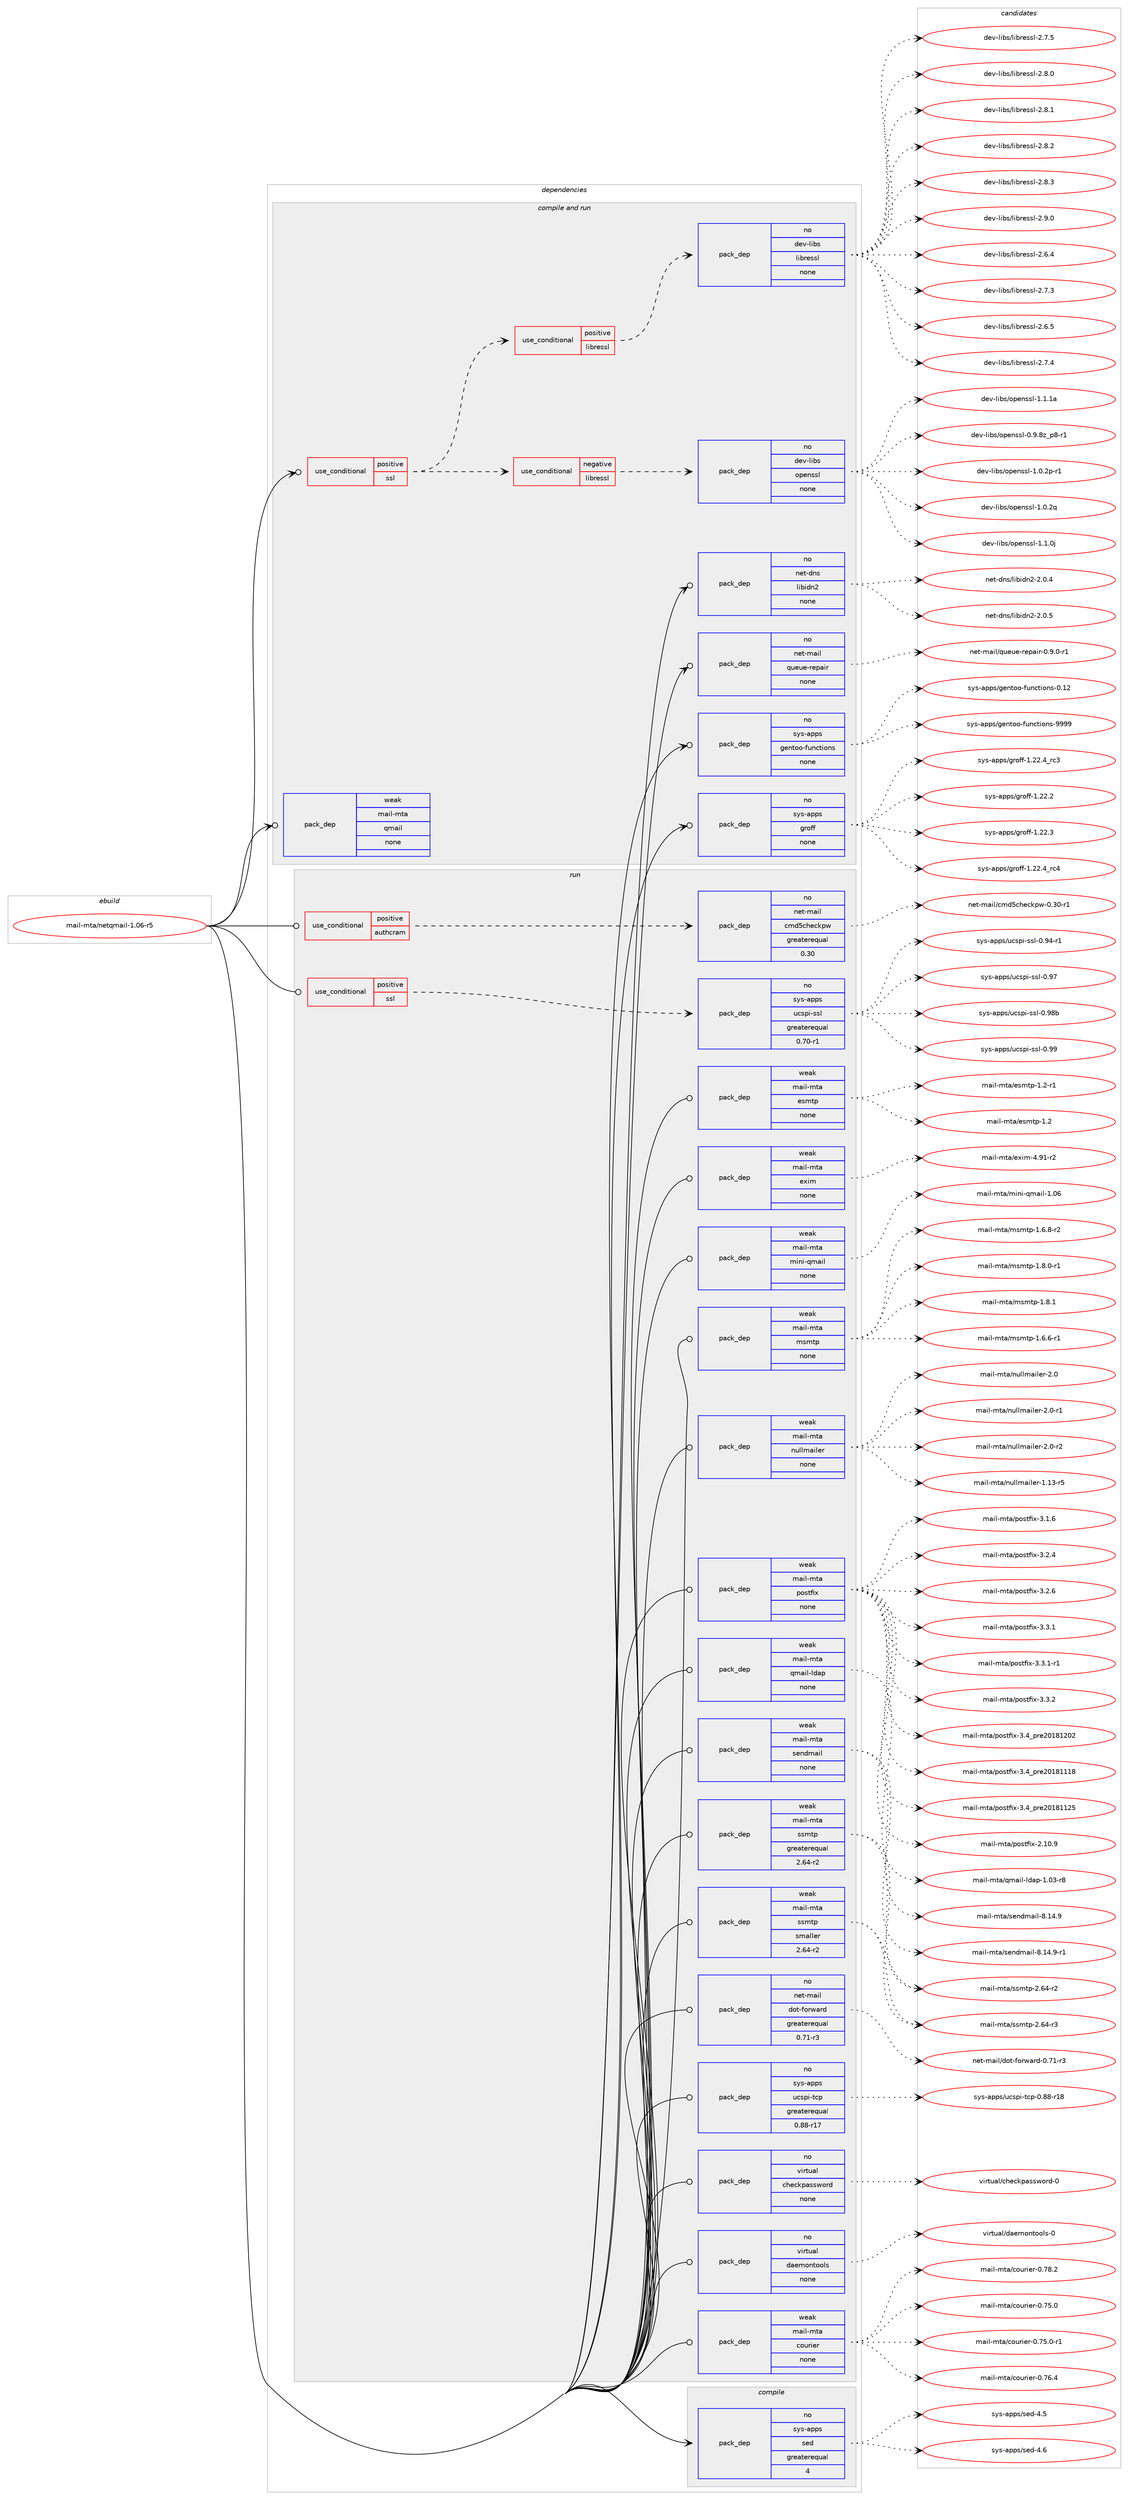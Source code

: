 digraph prolog {

# *************
# Graph options
# *************

newrank=true;
concentrate=true;
compound=true;
graph [rankdir=LR,fontname=Helvetica,fontsize=10,ranksep=1.5];#, ranksep=2.5, nodesep=0.2];
edge  [arrowhead=vee];
node  [fontname=Helvetica,fontsize=10];

# **********
# The ebuild
# **********

subgraph cluster_leftcol {
color=gray;
rank=same;
label=<<i>ebuild</i>>;
id [label="mail-mta/netqmail-1.06-r5", color=red, width=4, href="../mail-mta/netqmail-1.06-r5.svg"];
}

# ****************
# The dependencies
# ****************

subgraph cluster_midcol {
color=gray;
label=<<i>dependencies</i>>;
subgraph cluster_compile {
fillcolor="#eeeeee";
style=filled;
label=<<i>compile</i>>;
subgraph pack2785 {
dependency3343 [label=<<TABLE BORDER="0" CELLBORDER="1" CELLSPACING="0" CELLPADDING="4" WIDTH="220"><TR><TD ROWSPAN="6" CELLPADDING="30">pack_dep</TD></TR><TR><TD WIDTH="110">no</TD></TR><TR><TD>sys-apps</TD></TR><TR><TD>sed</TD></TR><TR><TD>greaterequal</TD></TR><TR><TD>4</TD></TR></TABLE>>, shape=none, color=blue];
}
id:e -> dependency3343:w [weight=20,style="solid",arrowhead="vee"];
}
subgraph cluster_compileandrun {
fillcolor="#eeeeee";
style=filled;
label=<<i>compile and run</i>>;
subgraph cond455 {
dependency3344 [label=<<TABLE BORDER="0" CELLBORDER="1" CELLSPACING="0" CELLPADDING="4"><TR><TD ROWSPAN="3" CELLPADDING="10">use_conditional</TD></TR><TR><TD>positive</TD></TR><TR><TD>ssl</TD></TR></TABLE>>, shape=none, color=red];
subgraph cond456 {
dependency3345 [label=<<TABLE BORDER="0" CELLBORDER="1" CELLSPACING="0" CELLPADDING="4"><TR><TD ROWSPAN="3" CELLPADDING="10">use_conditional</TD></TR><TR><TD>negative</TD></TR><TR><TD>libressl</TD></TR></TABLE>>, shape=none, color=red];
subgraph pack2786 {
dependency3346 [label=<<TABLE BORDER="0" CELLBORDER="1" CELLSPACING="0" CELLPADDING="4" WIDTH="220"><TR><TD ROWSPAN="6" CELLPADDING="30">pack_dep</TD></TR><TR><TD WIDTH="110">no</TD></TR><TR><TD>dev-libs</TD></TR><TR><TD>openssl</TD></TR><TR><TD>none</TD></TR><TR><TD></TD></TR></TABLE>>, shape=none, color=blue];
}
dependency3345:e -> dependency3346:w [weight=20,style="dashed",arrowhead="vee"];
}
dependency3344:e -> dependency3345:w [weight=20,style="dashed",arrowhead="vee"];
subgraph cond457 {
dependency3347 [label=<<TABLE BORDER="0" CELLBORDER="1" CELLSPACING="0" CELLPADDING="4"><TR><TD ROWSPAN="3" CELLPADDING="10">use_conditional</TD></TR><TR><TD>positive</TD></TR><TR><TD>libressl</TD></TR></TABLE>>, shape=none, color=red];
subgraph pack2787 {
dependency3348 [label=<<TABLE BORDER="0" CELLBORDER="1" CELLSPACING="0" CELLPADDING="4" WIDTH="220"><TR><TD ROWSPAN="6" CELLPADDING="30">pack_dep</TD></TR><TR><TD WIDTH="110">no</TD></TR><TR><TD>dev-libs</TD></TR><TR><TD>libressl</TD></TR><TR><TD>none</TD></TR><TR><TD></TD></TR></TABLE>>, shape=none, color=blue];
}
dependency3347:e -> dependency3348:w [weight=20,style="dashed",arrowhead="vee"];
}
dependency3344:e -> dependency3347:w [weight=20,style="dashed",arrowhead="vee"];
}
id:e -> dependency3344:w [weight=20,style="solid",arrowhead="odotvee"];
subgraph pack2788 {
dependency3349 [label=<<TABLE BORDER="0" CELLBORDER="1" CELLSPACING="0" CELLPADDING="4" WIDTH="220"><TR><TD ROWSPAN="6" CELLPADDING="30">pack_dep</TD></TR><TR><TD WIDTH="110">no</TD></TR><TR><TD>net-dns</TD></TR><TR><TD>libidn2</TD></TR><TR><TD>none</TD></TR><TR><TD></TD></TR></TABLE>>, shape=none, color=blue];
}
id:e -> dependency3349:w [weight=20,style="solid",arrowhead="odotvee"];
subgraph pack2789 {
dependency3350 [label=<<TABLE BORDER="0" CELLBORDER="1" CELLSPACING="0" CELLPADDING="4" WIDTH="220"><TR><TD ROWSPAN="6" CELLPADDING="30">pack_dep</TD></TR><TR><TD WIDTH="110">no</TD></TR><TR><TD>net-mail</TD></TR><TR><TD>queue-repair</TD></TR><TR><TD>none</TD></TR><TR><TD></TD></TR></TABLE>>, shape=none, color=blue];
}
id:e -> dependency3350:w [weight=20,style="solid",arrowhead="odotvee"];
subgraph pack2790 {
dependency3351 [label=<<TABLE BORDER="0" CELLBORDER="1" CELLSPACING="0" CELLPADDING="4" WIDTH="220"><TR><TD ROWSPAN="6" CELLPADDING="30">pack_dep</TD></TR><TR><TD WIDTH="110">no</TD></TR><TR><TD>sys-apps</TD></TR><TR><TD>gentoo-functions</TD></TR><TR><TD>none</TD></TR><TR><TD></TD></TR></TABLE>>, shape=none, color=blue];
}
id:e -> dependency3351:w [weight=20,style="solid",arrowhead="odotvee"];
subgraph pack2791 {
dependency3352 [label=<<TABLE BORDER="0" CELLBORDER="1" CELLSPACING="0" CELLPADDING="4" WIDTH="220"><TR><TD ROWSPAN="6" CELLPADDING="30">pack_dep</TD></TR><TR><TD WIDTH="110">no</TD></TR><TR><TD>sys-apps</TD></TR><TR><TD>groff</TD></TR><TR><TD>none</TD></TR><TR><TD></TD></TR></TABLE>>, shape=none, color=blue];
}
id:e -> dependency3352:w [weight=20,style="solid",arrowhead="odotvee"];
subgraph pack2792 {
dependency3353 [label=<<TABLE BORDER="0" CELLBORDER="1" CELLSPACING="0" CELLPADDING="4" WIDTH="220"><TR><TD ROWSPAN="6" CELLPADDING="30">pack_dep</TD></TR><TR><TD WIDTH="110">weak</TD></TR><TR><TD>mail-mta</TD></TR><TR><TD>qmail</TD></TR><TR><TD>none</TD></TR><TR><TD></TD></TR></TABLE>>, shape=none, color=blue];
}
id:e -> dependency3353:w [weight=20,style="solid",arrowhead="odotvee"];
}
subgraph cluster_run {
fillcolor="#eeeeee";
style=filled;
label=<<i>run</i>>;
subgraph cond458 {
dependency3354 [label=<<TABLE BORDER="0" CELLBORDER="1" CELLSPACING="0" CELLPADDING="4"><TR><TD ROWSPAN="3" CELLPADDING="10">use_conditional</TD></TR><TR><TD>positive</TD></TR><TR><TD>authcram</TD></TR></TABLE>>, shape=none, color=red];
subgraph pack2793 {
dependency3355 [label=<<TABLE BORDER="0" CELLBORDER="1" CELLSPACING="0" CELLPADDING="4" WIDTH="220"><TR><TD ROWSPAN="6" CELLPADDING="30">pack_dep</TD></TR><TR><TD WIDTH="110">no</TD></TR><TR><TD>net-mail</TD></TR><TR><TD>cmd5checkpw</TD></TR><TR><TD>greaterequal</TD></TR><TR><TD>0.30</TD></TR></TABLE>>, shape=none, color=blue];
}
dependency3354:e -> dependency3355:w [weight=20,style="dashed",arrowhead="vee"];
}
id:e -> dependency3354:w [weight=20,style="solid",arrowhead="odot"];
subgraph cond459 {
dependency3356 [label=<<TABLE BORDER="0" CELLBORDER="1" CELLSPACING="0" CELLPADDING="4"><TR><TD ROWSPAN="3" CELLPADDING="10">use_conditional</TD></TR><TR><TD>positive</TD></TR><TR><TD>ssl</TD></TR></TABLE>>, shape=none, color=red];
subgraph pack2794 {
dependency3357 [label=<<TABLE BORDER="0" CELLBORDER="1" CELLSPACING="0" CELLPADDING="4" WIDTH="220"><TR><TD ROWSPAN="6" CELLPADDING="30">pack_dep</TD></TR><TR><TD WIDTH="110">no</TD></TR><TR><TD>sys-apps</TD></TR><TR><TD>ucspi-ssl</TD></TR><TR><TD>greaterequal</TD></TR><TR><TD>0.70-r1</TD></TR></TABLE>>, shape=none, color=blue];
}
dependency3356:e -> dependency3357:w [weight=20,style="dashed",arrowhead="vee"];
}
id:e -> dependency3356:w [weight=20,style="solid",arrowhead="odot"];
subgraph pack2795 {
dependency3358 [label=<<TABLE BORDER="0" CELLBORDER="1" CELLSPACING="0" CELLPADDING="4" WIDTH="220"><TR><TD ROWSPAN="6" CELLPADDING="30">pack_dep</TD></TR><TR><TD WIDTH="110">no</TD></TR><TR><TD>net-mail</TD></TR><TR><TD>dot-forward</TD></TR><TR><TD>greaterequal</TD></TR><TR><TD>0.71-r3</TD></TR></TABLE>>, shape=none, color=blue];
}
id:e -> dependency3358:w [weight=20,style="solid",arrowhead="odot"];
subgraph pack2796 {
dependency3359 [label=<<TABLE BORDER="0" CELLBORDER="1" CELLSPACING="0" CELLPADDING="4" WIDTH="220"><TR><TD ROWSPAN="6" CELLPADDING="30">pack_dep</TD></TR><TR><TD WIDTH="110">no</TD></TR><TR><TD>sys-apps</TD></TR><TR><TD>ucspi-tcp</TD></TR><TR><TD>greaterequal</TD></TR><TR><TD>0.88-r17</TD></TR></TABLE>>, shape=none, color=blue];
}
id:e -> dependency3359:w [weight=20,style="solid",arrowhead="odot"];
subgraph pack2797 {
dependency3360 [label=<<TABLE BORDER="0" CELLBORDER="1" CELLSPACING="0" CELLPADDING="4" WIDTH="220"><TR><TD ROWSPAN="6" CELLPADDING="30">pack_dep</TD></TR><TR><TD WIDTH="110">no</TD></TR><TR><TD>virtual</TD></TR><TR><TD>checkpassword</TD></TR><TR><TD>none</TD></TR><TR><TD></TD></TR></TABLE>>, shape=none, color=blue];
}
id:e -> dependency3360:w [weight=20,style="solid",arrowhead="odot"];
subgraph pack2798 {
dependency3361 [label=<<TABLE BORDER="0" CELLBORDER="1" CELLSPACING="0" CELLPADDING="4" WIDTH="220"><TR><TD ROWSPAN="6" CELLPADDING="30">pack_dep</TD></TR><TR><TD WIDTH="110">no</TD></TR><TR><TD>virtual</TD></TR><TR><TD>daemontools</TD></TR><TR><TD>none</TD></TR><TR><TD></TD></TR></TABLE>>, shape=none, color=blue];
}
id:e -> dependency3361:w [weight=20,style="solid",arrowhead="odot"];
subgraph pack2799 {
dependency3362 [label=<<TABLE BORDER="0" CELLBORDER="1" CELLSPACING="0" CELLPADDING="4" WIDTH="220"><TR><TD ROWSPAN="6" CELLPADDING="30">pack_dep</TD></TR><TR><TD WIDTH="110">weak</TD></TR><TR><TD>mail-mta</TD></TR><TR><TD>courier</TD></TR><TR><TD>none</TD></TR><TR><TD></TD></TR></TABLE>>, shape=none, color=blue];
}
id:e -> dependency3362:w [weight=20,style="solid",arrowhead="odot"];
subgraph pack2800 {
dependency3363 [label=<<TABLE BORDER="0" CELLBORDER="1" CELLSPACING="0" CELLPADDING="4" WIDTH="220"><TR><TD ROWSPAN="6" CELLPADDING="30">pack_dep</TD></TR><TR><TD WIDTH="110">weak</TD></TR><TR><TD>mail-mta</TD></TR><TR><TD>esmtp</TD></TR><TR><TD>none</TD></TR><TR><TD></TD></TR></TABLE>>, shape=none, color=blue];
}
id:e -> dependency3363:w [weight=20,style="solid",arrowhead="odot"];
subgraph pack2801 {
dependency3364 [label=<<TABLE BORDER="0" CELLBORDER="1" CELLSPACING="0" CELLPADDING="4" WIDTH="220"><TR><TD ROWSPAN="6" CELLPADDING="30">pack_dep</TD></TR><TR><TD WIDTH="110">weak</TD></TR><TR><TD>mail-mta</TD></TR><TR><TD>exim</TD></TR><TR><TD>none</TD></TR><TR><TD></TD></TR></TABLE>>, shape=none, color=blue];
}
id:e -> dependency3364:w [weight=20,style="solid",arrowhead="odot"];
subgraph pack2802 {
dependency3365 [label=<<TABLE BORDER="0" CELLBORDER="1" CELLSPACING="0" CELLPADDING="4" WIDTH="220"><TR><TD ROWSPAN="6" CELLPADDING="30">pack_dep</TD></TR><TR><TD WIDTH="110">weak</TD></TR><TR><TD>mail-mta</TD></TR><TR><TD>mini-qmail</TD></TR><TR><TD>none</TD></TR><TR><TD></TD></TR></TABLE>>, shape=none, color=blue];
}
id:e -> dependency3365:w [weight=20,style="solid",arrowhead="odot"];
subgraph pack2803 {
dependency3366 [label=<<TABLE BORDER="0" CELLBORDER="1" CELLSPACING="0" CELLPADDING="4" WIDTH="220"><TR><TD ROWSPAN="6" CELLPADDING="30">pack_dep</TD></TR><TR><TD WIDTH="110">weak</TD></TR><TR><TD>mail-mta</TD></TR><TR><TD>msmtp</TD></TR><TR><TD>none</TD></TR><TR><TD></TD></TR></TABLE>>, shape=none, color=blue];
}
id:e -> dependency3366:w [weight=20,style="solid",arrowhead="odot"];
subgraph pack2804 {
dependency3367 [label=<<TABLE BORDER="0" CELLBORDER="1" CELLSPACING="0" CELLPADDING="4" WIDTH="220"><TR><TD ROWSPAN="6" CELLPADDING="30">pack_dep</TD></TR><TR><TD WIDTH="110">weak</TD></TR><TR><TD>mail-mta</TD></TR><TR><TD>nullmailer</TD></TR><TR><TD>none</TD></TR><TR><TD></TD></TR></TABLE>>, shape=none, color=blue];
}
id:e -> dependency3367:w [weight=20,style="solid",arrowhead="odot"];
subgraph pack2805 {
dependency3368 [label=<<TABLE BORDER="0" CELLBORDER="1" CELLSPACING="0" CELLPADDING="4" WIDTH="220"><TR><TD ROWSPAN="6" CELLPADDING="30">pack_dep</TD></TR><TR><TD WIDTH="110">weak</TD></TR><TR><TD>mail-mta</TD></TR><TR><TD>postfix</TD></TR><TR><TD>none</TD></TR><TR><TD></TD></TR></TABLE>>, shape=none, color=blue];
}
id:e -> dependency3368:w [weight=20,style="solid",arrowhead="odot"];
subgraph pack2806 {
dependency3369 [label=<<TABLE BORDER="0" CELLBORDER="1" CELLSPACING="0" CELLPADDING="4" WIDTH="220"><TR><TD ROWSPAN="6" CELLPADDING="30">pack_dep</TD></TR><TR><TD WIDTH="110">weak</TD></TR><TR><TD>mail-mta</TD></TR><TR><TD>qmail-ldap</TD></TR><TR><TD>none</TD></TR><TR><TD></TD></TR></TABLE>>, shape=none, color=blue];
}
id:e -> dependency3369:w [weight=20,style="solid",arrowhead="odot"];
subgraph pack2807 {
dependency3370 [label=<<TABLE BORDER="0" CELLBORDER="1" CELLSPACING="0" CELLPADDING="4" WIDTH="220"><TR><TD ROWSPAN="6" CELLPADDING="30">pack_dep</TD></TR><TR><TD WIDTH="110">weak</TD></TR><TR><TD>mail-mta</TD></TR><TR><TD>sendmail</TD></TR><TR><TD>none</TD></TR><TR><TD></TD></TR></TABLE>>, shape=none, color=blue];
}
id:e -> dependency3370:w [weight=20,style="solid",arrowhead="odot"];
subgraph pack2808 {
dependency3371 [label=<<TABLE BORDER="0" CELLBORDER="1" CELLSPACING="0" CELLPADDING="4" WIDTH="220"><TR><TD ROWSPAN="6" CELLPADDING="30">pack_dep</TD></TR><TR><TD WIDTH="110">weak</TD></TR><TR><TD>mail-mta</TD></TR><TR><TD>ssmtp</TD></TR><TR><TD>greaterequal</TD></TR><TR><TD>2.64-r2</TD></TR></TABLE>>, shape=none, color=blue];
}
id:e -> dependency3371:w [weight=20,style="solid",arrowhead="odot"];
subgraph pack2809 {
dependency3372 [label=<<TABLE BORDER="0" CELLBORDER="1" CELLSPACING="0" CELLPADDING="4" WIDTH="220"><TR><TD ROWSPAN="6" CELLPADDING="30">pack_dep</TD></TR><TR><TD WIDTH="110">weak</TD></TR><TR><TD>mail-mta</TD></TR><TR><TD>ssmtp</TD></TR><TR><TD>smaller</TD></TR><TR><TD>2.64-r2</TD></TR></TABLE>>, shape=none, color=blue];
}
id:e -> dependency3372:w [weight=20,style="solid",arrowhead="odot"];
}
}

# **************
# The candidates
# **************

subgraph cluster_choices {
rank=same;
color=gray;
label=<<i>candidates</i>>;

subgraph choice2785 {
color=black;
nodesep=1;
choice11512111545971121121154711510110045524653 [label="sys-apps/sed-4.5", color=red, width=4,href="../sys-apps/sed-4.5.svg"];
choice11512111545971121121154711510110045524654 [label="sys-apps/sed-4.6", color=red, width=4,href="../sys-apps/sed-4.6.svg"];
dependency3343:e -> choice11512111545971121121154711510110045524653:w [style=dotted,weight="100"];
dependency3343:e -> choice11512111545971121121154711510110045524654:w [style=dotted,weight="100"];
}
subgraph choice2786 {
color=black;
nodesep=1;
choice10010111845108105981154711111210111011511510845484657465612295112564511449 [label="dev-libs/openssl-0.9.8z_p8-r1", color=red, width=4,href="../dev-libs/openssl-0.9.8z_p8-r1.svg"];
choice1001011184510810598115471111121011101151151084549464846501124511449 [label="dev-libs/openssl-1.0.2p-r1", color=red, width=4,href="../dev-libs/openssl-1.0.2p-r1.svg"];
choice100101118451081059811547111112101110115115108454946484650113 [label="dev-libs/openssl-1.0.2q", color=red, width=4,href="../dev-libs/openssl-1.0.2q.svg"];
choice100101118451081059811547111112101110115115108454946494648106 [label="dev-libs/openssl-1.1.0j", color=red, width=4,href="../dev-libs/openssl-1.1.0j.svg"];
choice10010111845108105981154711111210111011511510845494649464997 [label="dev-libs/openssl-1.1.1a", color=red, width=4,href="../dev-libs/openssl-1.1.1a.svg"];
dependency3346:e -> choice10010111845108105981154711111210111011511510845484657465612295112564511449:w [style=dotted,weight="100"];
dependency3346:e -> choice1001011184510810598115471111121011101151151084549464846501124511449:w [style=dotted,weight="100"];
dependency3346:e -> choice100101118451081059811547111112101110115115108454946484650113:w [style=dotted,weight="100"];
dependency3346:e -> choice100101118451081059811547111112101110115115108454946494648106:w [style=dotted,weight="100"];
dependency3346:e -> choice10010111845108105981154711111210111011511510845494649464997:w [style=dotted,weight="100"];
}
subgraph choice2787 {
color=black;
nodesep=1;
choice10010111845108105981154710810598114101115115108455046544652 [label="dev-libs/libressl-2.6.4", color=red, width=4,href="../dev-libs/libressl-2.6.4.svg"];
choice10010111845108105981154710810598114101115115108455046554651 [label="dev-libs/libressl-2.7.3", color=red, width=4,href="../dev-libs/libressl-2.7.3.svg"];
choice10010111845108105981154710810598114101115115108455046544653 [label="dev-libs/libressl-2.6.5", color=red, width=4,href="../dev-libs/libressl-2.6.5.svg"];
choice10010111845108105981154710810598114101115115108455046554652 [label="dev-libs/libressl-2.7.4", color=red, width=4,href="../dev-libs/libressl-2.7.4.svg"];
choice10010111845108105981154710810598114101115115108455046554653 [label="dev-libs/libressl-2.7.5", color=red, width=4,href="../dev-libs/libressl-2.7.5.svg"];
choice10010111845108105981154710810598114101115115108455046564648 [label="dev-libs/libressl-2.8.0", color=red, width=4,href="../dev-libs/libressl-2.8.0.svg"];
choice10010111845108105981154710810598114101115115108455046564649 [label="dev-libs/libressl-2.8.1", color=red, width=4,href="../dev-libs/libressl-2.8.1.svg"];
choice10010111845108105981154710810598114101115115108455046564650 [label="dev-libs/libressl-2.8.2", color=red, width=4,href="../dev-libs/libressl-2.8.2.svg"];
choice10010111845108105981154710810598114101115115108455046564651 [label="dev-libs/libressl-2.8.3", color=red, width=4,href="../dev-libs/libressl-2.8.3.svg"];
choice10010111845108105981154710810598114101115115108455046574648 [label="dev-libs/libressl-2.9.0", color=red, width=4,href="../dev-libs/libressl-2.9.0.svg"];
dependency3348:e -> choice10010111845108105981154710810598114101115115108455046544652:w [style=dotted,weight="100"];
dependency3348:e -> choice10010111845108105981154710810598114101115115108455046554651:w [style=dotted,weight="100"];
dependency3348:e -> choice10010111845108105981154710810598114101115115108455046544653:w [style=dotted,weight="100"];
dependency3348:e -> choice10010111845108105981154710810598114101115115108455046554652:w [style=dotted,weight="100"];
dependency3348:e -> choice10010111845108105981154710810598114101115115108455046554653:w [style=dotted,weight="100"];
dependency3348:e -> choice10010111845108105981154710810598114101115115108455046564648:w [style=dotted,weight="100"];
dependency3348:e -> choice10010111845108105981154710810598114101115115108455046564649:w [style=dotted,weight="100"];
dependency3348:e -> choice10010111845108105981154710810598114101115115108455046564650:w [style=dotted,weight="100"];
dependency3348:e -> choice10010111845108105981154710810598114101115115108455046564651:w [style=dotted,weight="100"];
dependency3348:e -> choice10010111845108105981154710810598114101115115108455046574648:w [style=dotted,weight="100"];
}
subgraph choice2788 {
color=black;
nodesep=1;
choice11010111645100110115471081059810510011050455046484652 [label="net-dns/libidn2-2.0.4", color=red, width=4,href="../net-dns/libidn2-2.0.4.svg"];
choice11010111645100110115471081059810510011050455046484653 [label="net-dns/libidn2-2.0.5", color=red, width=4,href="../net-dns/libidn2-2.0.5.svg"];
dependency3349:e -> choice11010111645100110115471081059810510011050455046484652:w [style=dotted,weight="100"];
dependency3349:e -> choice11010111645100110115471081059810510011050455046484653:w [style=dotted,weight="100"];
}
subgraph choice2789 {
color=black;
nodesep=1;
choice11010111645109971051084711311710111710145114101112971051144548465746484511449 [label="net-mail/queue-repair-0.9.0-r1", color=red, width=4,href="../net-mail/queue-repair-0.9.0-r1.svg"];
dependency3350:e -> choice11010111645109971051084711311710111710145114101112971051144548465746484511449:w [style=dotted,weight="100"];
}
subgraph choice2790 {
color=black;
nodesep=1;
choice11512111545971121121154710310111011611111145102117110991161051111101154548464950 [label="sys-apps/gentoo-functions-0.12", color=red, width=4,href="../sys-apps/gentoo-functions-0.12.svg"];
choice11512111545971121121154710310111011611111145102117110991161051111101154557575757 [label="sys-apps/gentoo-functions-9999", color=red, width=4,href="../sys-apps/gentoo-functions-9999.svg"];
dependency3351:e -> choice11512111545971121121154710310111011611111145102117110991161051111101154548464950:w [style=dotted,weight="100"];
dependency3351:e -> choice11512111545971121121154710310111011611111145102117110991161051111101154557575757:w [style=dotted,weight="100"];
}
subgraph choice2791 {
color=black;
nodesep=1;
choice11512111545971121121154710311411110210245494650504652951149951 [label="sys-apps/groff-1.22.4_rc3", color=red, width=4,href="../sys-apps/groff-1.22.4_rc3.svg"];
choice11512111545971121121154710311411110210245494650504650 [label="sys-apps/groff-1.22.2", color=red, width=4,href="../sys-apps/groff-1.22.2.svg"];
choice11512111545971121121154710311411110210245494650504651 [label="sys-apps/groff-1.22.3", color=red, width=4,href="../sys-apps/groff-1.22.3.svg"];
choice11512111545971121121154710311411110210245494650504652951149952 [label="sys-apps/groff-1.22.4_rc4", color=red, width=4,href="../sys-apps/groff-1.22.4_rc4.svg"];
dependency3352:e -> choice11512111545971121121154710311411110210245494650504652951149951:w [style=dotted,weight="100"];
dependency3352:e -> choice11512111545971121121154710311411110210245494650504650:w [style=dotted,weight="100"];
dependency3352:e -> choice11512111545971121121154710311411110210245494650504651:w [style=dotted,weight="100"];
dependency3352:e -> choice11512111545971121121154710311411110210245494650504652951149952:w [style=dotted,weight="100"];
}
subgraph choice2792 {
color=black;
nodesep=1;
}
subgraph choice2793 {
color=black;
nodesep=1;
choice1101011164510997105108479910910053991041019910711211945484651484511449 [label="net-mail/cmd5checkpw-0.30-r1", color=red, width=4,href="../net-mail/cmd5checkpw-0.30-r1.svg"];
dependency3355:e -> choice1101011164510997105108479910910053991041019910711211945484651484511449:w [style=dotted,weight="100"];
}
subgraph choice2794 {
color=black;
nodesep=1;
choice115121115459711211211547117991151121054511511510845484657524511449 [label="sys-apps/ucspi-ssl-0.94-r1", color=red, width=4,href="../sys-apps/ucspi-ssl-0.94-r1.svg"];
choice11512111545971121121154711799115112105451151151084548465755 [label="sys-apps/ucspi-ssl-0.97", color=red, width=4,href="../sys-apps/ucspi-ssl-0.97.svg"];
choice1151211154597112112115471179911511210545115115108454846575698 [label="sys-apps/ucspi-ssl-0.98b", color=red, width=4,href="../sys-apps/ucspi-ssl-0.98b.svg"];
choice11512111545971121121154711799115112105451151151084548465757 [label="sys-apps/ucspi-ssl-0.99", color=red, width=4,href="../sys-apps/ucspi-ssl-0.99.svg"];
dependency3357:e -> choice115121115459711211211547117991151121054511511510845484657524511449:w [style=dotted,weight="100"];
dependency3357:e -> choice11512111545971121121154711799115112105451151151084548465755:w [style=dotted,weight="100"];
dependency3357:e -> choice1151211154597112112115471179911511210545115115108454846575698:w [style=dotted,weight="100"];
dependency3357:e -> choice11512111545971121121154711799115112105451151151084548465757:w [style=dotted,weight="100"];
}
subgraph choice2795 {
color=black;
nodesep=1;
choice110101116451099710510847100111116451021111141199711410045484655494511451 [label="net-mail/dot-forward-0.71-r3", color=red, width=4,href="../net-mail/dot-forward-0.71-r3.svg"];
dependency3358:e -> choice110101116451099710510847100111116451021111141199711410045484655494511451:w [style=dotted,weight="100"];
}
subgraph choice2796 {
color=black;
nodesep=1;
choice1151211154597112112115471179911511210545116991124548465656451144956 [label="sys-apps/ucspi-tcp-0.88-r18", color=red, width=4,href="../sys-apps/ucspi-tcp-0.88-r18.svg"];
dependency3359:e -> choice1151211154597112112115471179911511210545116991124548465656451144956:w [style=dotted,weight="100"];
}
subgraph choice2797 {
color=black;
nodesep=1;
choice11810511411611797108479910410199107112971151151191111141004548 [label="virtual/checkpassword-0", color=red, width=4,href="../virtual/checkpassword-0.svg"];
dependency3360:e -> choice11810511411611797108479910410199107112971151151191111141004548:w [style=dotted,weight="100"];
}
subgraph choice2798 {
color=black;
nodesep=1;
choice1181051141161179710847100971011091111101161111111081154548 [label="virtual/daemontools-0", color=red, width=4,href="../virtual/daemontools-0.svg"];
dependency3361:e -> choice1181051141161179710847100971011091111101161111111081154548:w [style=dotted,weight="100"];
}
subgraph choice2799 {
color=black;
nodesep=1;
choice109971051084510911697479911111711410510111445484655534648 [label="mail-mta/courier-0.75.0", color=red, width=4,href="../mail-mta/courier-0.75.0.svg"];
choice1099710510845109116974799111117114105101114454846555346484511449 [label="mail-mta/courier-0.75.0-r1", color=red, width=4,href="../mail-mta/courier-0.75.0-r1.svg"];
choice109971051084510911697479911111711410510111445484655544652 [label="mail-mta/courier-0.76.4", color=red, width=4,href="../mail-mta/courier-0.76.4.svg"];
choice109971051084510911697479911111711410510111445484655564650 [label="mail-mta/courier-0.78.2", color=red, width=4,href="../mail-mta/courier-0.78.2.svg"];
dependency3362:e -> choice109971051084510911697479911111711410510111445484655534648:w [style=dotted,weight="100"];
dependency3362:e -> choice1099710510845109116974799111117114105101114454846555346484511449:w [style=dotted,weight="100"];
dependency3362:e -> choice109971051084510911697479911111711410510111445484655544652:w [style=dotted,weight="100"];
dependency3362:e -> choice109971051084510911697479911111711410510111445484655564650:w [style=dotted,weight="100"];
}
subgraph choice2800 {
color=black;
nodesep=1;
choice1099710510845109116974710111510911611245494650 [label="mail-mta/esmtp-1.2", color=red, width=4,href="../mail-mta/esmtp-1.2.svg"];
choice10997105108451091169747101115109116112454946504511449 [label="mail-mta/esmtp-1.2-r1", color=red, width=4,href="../mail-mta/esmtp-1.2-r1.svg"];
dependency3363:e -> choice1099710510845109116974710111510911611245494650:w [style=dotted,weight="100"];
dependency3363:e -> choice10997105108451091169747101115109116112454946504511449:w [style=dotted,weight="100"];
}
subgraph choice2801 {
color=black;
nodesep=1;
choice1099710510845109116974710112010510945524657494511450 [label="mail-mta/exim-4.91-r2", color=red, width=4,href="../mail-mta/exim-4.91-r2.svg"];
dependency3364:e -> choice1099710510845109116974710112010510945524657494511450:w [style=dotted,weight="100"];
}
subgraph choice2802 {
color=black;
nodesep=1;
choice1099710510845109116974710910511010545113109971051084549464854 [label="mail-mta/mini-qmail-1.06", color=red, width=4,href="../mail-mta/mini-qmail-1.06.svg"];
dependency3365:e -> choice1099710510845109116974710910511010545113109971051084549464854:w [style=dotted,weight="100"];
}
subgraph choice2803 {
color=black;
nodesep=1;
choice109971051084510911697471091151091161124549465446544511449 [label="mail-mta/msmtp-1.6.6-r1", color=red, width=4,href="../mail-mta/msmtp-1.6.6-r1.svg"];
choice109971051084510911697471091151091161124549465446564511450 [label="mail-mta/msmtp-1.6.8-r2", color=red, width=4,href="../mail-mta/msmtp-1.6.8-r2.svg"];
choice109971051084510911697471091151091161124549465646484511449 [label="mail-mta/msmtp-1.8.0-r1", color=red, width=4,href="../mail-mta/msmtp-1.8.0-r1.svg"];
choice10997105108451091169747109115109116112454946564649 [label="mail-mta/msmtp-1.8.1", color=red, width=4,href="../mail-mta/msmtp-1.8.1.svg"];
dependency3366:e -> choice109971051084510911697471091151091161124549465446544511449:w [style=dotted,weight="100"];
dependency3366:e -> choice109971051084510911697471091151091161124549465446564511450:w [style=dotted,weight="100"];
dependency3366:e -> choice109971051084510911697471091151091161124549465646484511449:w [style=dotted,weight="100"];
dependency3366:e -> choice10997105108451091169747109115109116112454946564649:w [style=dotted,weight="100"];
}
subgraph choice2804 {
color=black;
nodesep=1;
choice109971051084510911697471101171081081099710510810111445494649514511453 [label="mail-mta/nullmailer-1.13-r5", color=red, width=4,href="../mail-mta/nullmailer-1.13-r5.svg"];
choice109971051084510911697471101171081081099710510810111445504648 [label="mail-mta/nullmailer-2.0", color=red, width=4,href="../mail-mta/nullmailer-2.0.svg"];
choice1099710510845109116974711011710810810997105108101114455046484511449 [label="mail-mta/nullmailer-2.0-r1", color=red, width=4,href="../mail-mta/nullmailer-2.0-r1.svg"];
choice1099710510845109116974711011710810810997105108101114455046484511450 [label="mail-mta/nullmailer-2.0-r2", color=red, width=4,href="../mail-mta/nullmailer-2.0-r2.svg"];
dependency3367:e -> choice109971051084510911697471101171081081099710510810111445494649514511453:w [style=dotted,weight="100"];
dependency3367:e -> choice109971051084510911697471101171081081099710510810111445504648:w [style=dotted,weight="100"];
dependency3367:e -> choice1099710510845109116974711011710810810997105108101114455046484511449:w [style=dotted,weight="100"];
dependency3367:e -> choice1099710510845109116974711011710810810997105108101114455046484511450:w [style=dotted,weight="100"];
}
subgraph choice2805 {
color=black;
nodesep=1;
choice1099710510845109116974711211111511610210512045514652951121141015048495649494956 [label="mail-mta/postfix-3.4_pre20181118", color=red, width=4,href="../mail-mta/postfix-3.4_pre20181118.svg"];
choice1099710510845109116974711211111511610210512045514652951121141015048495649495053 [label="mail-mta/postfix-3.4_pre20181125", color=red, width=4,href="../mail-mta/postfix-3.4_pre20181125.svg"];
choice1099710510845109116974711211111511610210512045504649484657 [label="mail-mta/postfix-2.10.9", color=red, width=4,href="../mail-mta/postfix-2.10.9.svg"];
choice10997105108451091169747112111115116102105120455146494654 [label="mail-mta/postfix-3.1.6", color=red, width=4,href="../mail-mta/postfix-3.1.6.svg"];
choice10997105108451091169747112111115116102105120455146504652 [label="mail-mta/postfix-3.2.4", color=red, width=4,href="../mail-mta/postfix-3.2.4.svg"];
choice10997105108451091169747112111115116102105120455146504654 [label="mail-mta/postfix-3.2.6", color=red, width=4,href="../mail-mta/postfix-3.2.6.svg"];
choice10997105108451091169747112111115116102105120455146514649 [label="mail-mta/postfix-3.3.1", color=red, width=4,href="../mail-mta/postfix-3.3.1.svg"];
choice109971051084510911697471121111151161021051204551465146494511449 [label="mail-mta/postfix-3.3.1-r1", color=red, width=4,href="../mail-mta/postfix-3.3.1-r1.svg"];
choice10997105108451091169747112111115116102105120455146514650 [label="mail-mta/postfix-3.3.2", color=red, width=4,href="../mail-mta/postfix-3.3.2.svg"];
choice1099710510845109116974711211111511610210512045514652951121141015048495649504850 [label="mail-mta/postfix-3.4_pre20181202", color=red, width=4,href="../mail-mta/postfix-3.4_pre20181202.svg"];
dependency3368:e -> choice1099710510845109116974711211111511610210512045514652951121141015048495649494956:w [style=dotted,weight="100"];
dependency3368:e -> choice1099710510845109116974711211111511610210512045514652951121141015048495649495053:w [style=dotted,weight="100"];
dependency3368:e -> choice1099710510845109116974711211111511610210512045504649484657:w [style=dotted,weight="100"];
dependency3368:e -> choice10997105108451091169747112111115116102105120455146494654:w [style=dotted,weight="100"];
dependency3368:e -> choice10997105108451091169747112111115116102105120455146504652:w [style=dotted,weight="100"];
dependency3368:e -> choice10997105108451091169747112111115116102105120455146504654:w [style=dotted,weight="100"];
dependency3368:e -> choice10997105108451091169747112111115116102105120455146514649:w [style=dotted,weight="100"];
dependency3368:e -> choice109971051084510911697471121111151161021051204551465146494511449:w [style=dotted,weight="100"];
dependency3368:e -> choice10997105108451091169747112111115116102105120455146514650:w [style=dotted,weight="100"];
dependency3368:e -> choice1099710510845109116974711211111511610210512045514652951121141015048495649504850:w [style=dotted,weight="100"];
}
subgraph choice2806 {
color=black;
nodesep=1;
choice1099710510845109116974711310997105108451081009711245494648514511456 [label="mail-mta/qmail-ldap-1.03-r8", color=red, width=4,href="../mail-mta/qmail-ldap-1.03-r8.svg"];
dependency3369:e -> choice1099710510845109116974711310997105108451081009711245494648514511456:w [style=dotted,weight="100"];
}
subgraph choice2807 {
color=black;
nodesep=1;
choice109971051084510911697471151011101001099710510845564649524657 [label="mail-mta/sendmail-8.14.9", color=red, width=4,href="../mail-mta/sendmail-8.14.9.svg"];
choice1099710510845109116974711510111010010997105108455646495246574511449 [label="mail-mta/sendmail-8.14.9-r1", color=red, width=4,href="../mail-mta/sendmail-8.14.9-r1.svg"];
dependency3370:e -> choice109971051084510911697471151011101001099710510845564649524657:w [style=dotted,weight="100"];
dependency3370:e -> choice1099710510845109116974711510111010010997105108455646495246574511449:w [style=dotted,weight="100"];
}
subgraph choice2808 {
color=black;
nodesep=1;
choice1099710510845109116974711511510911611245504654524511450 [label="mail-mta/ssmtp-2.64-r2", color=red, width=4,href="../mail-mta/ssmtp-2.64-r2.svg"];
choice1099710510845109116974711511510911611245504654524511451 [label="mail-mta/ssmtp-2.64-r3", color=red, width=4,href="../mail-mta/ssmtp-2.64-r3.svg"];
dependency3371:e -> choice1099710510845109116974711511510911611245504654524511450:w [style=dotted,weight="100"];
dependency3371:e -> choice1099710510845109116974711511510911611245504654524511451:w [style=dotted,weight="100"];
}
subgraph choice2809 {
color=black;
nodesep=1;
choice1099710510845109116974711511510911611245504654524511450 [label="mail-mta/ssmtp-2.64-r2", color=red, width=4,href="../mail-mta/ssmtp-2.64-r2.svg"];
choice1099710510845109116974711511510911611245504654524511451 [label="mail-mta/ssmtp-2.64-r3", color=red, width=4,href="../mail-mta/ssmtp-2.64-r3.svg"];
dependency3372:e -> choice1099710510845109116974711511510911611245504654524511450:w [style=dotted,weight="100"];
dependency3372:e -> choice1099710510845109116974711511510911611245504654524511451:w [style=dotted,weight="100"];
}
}

}
